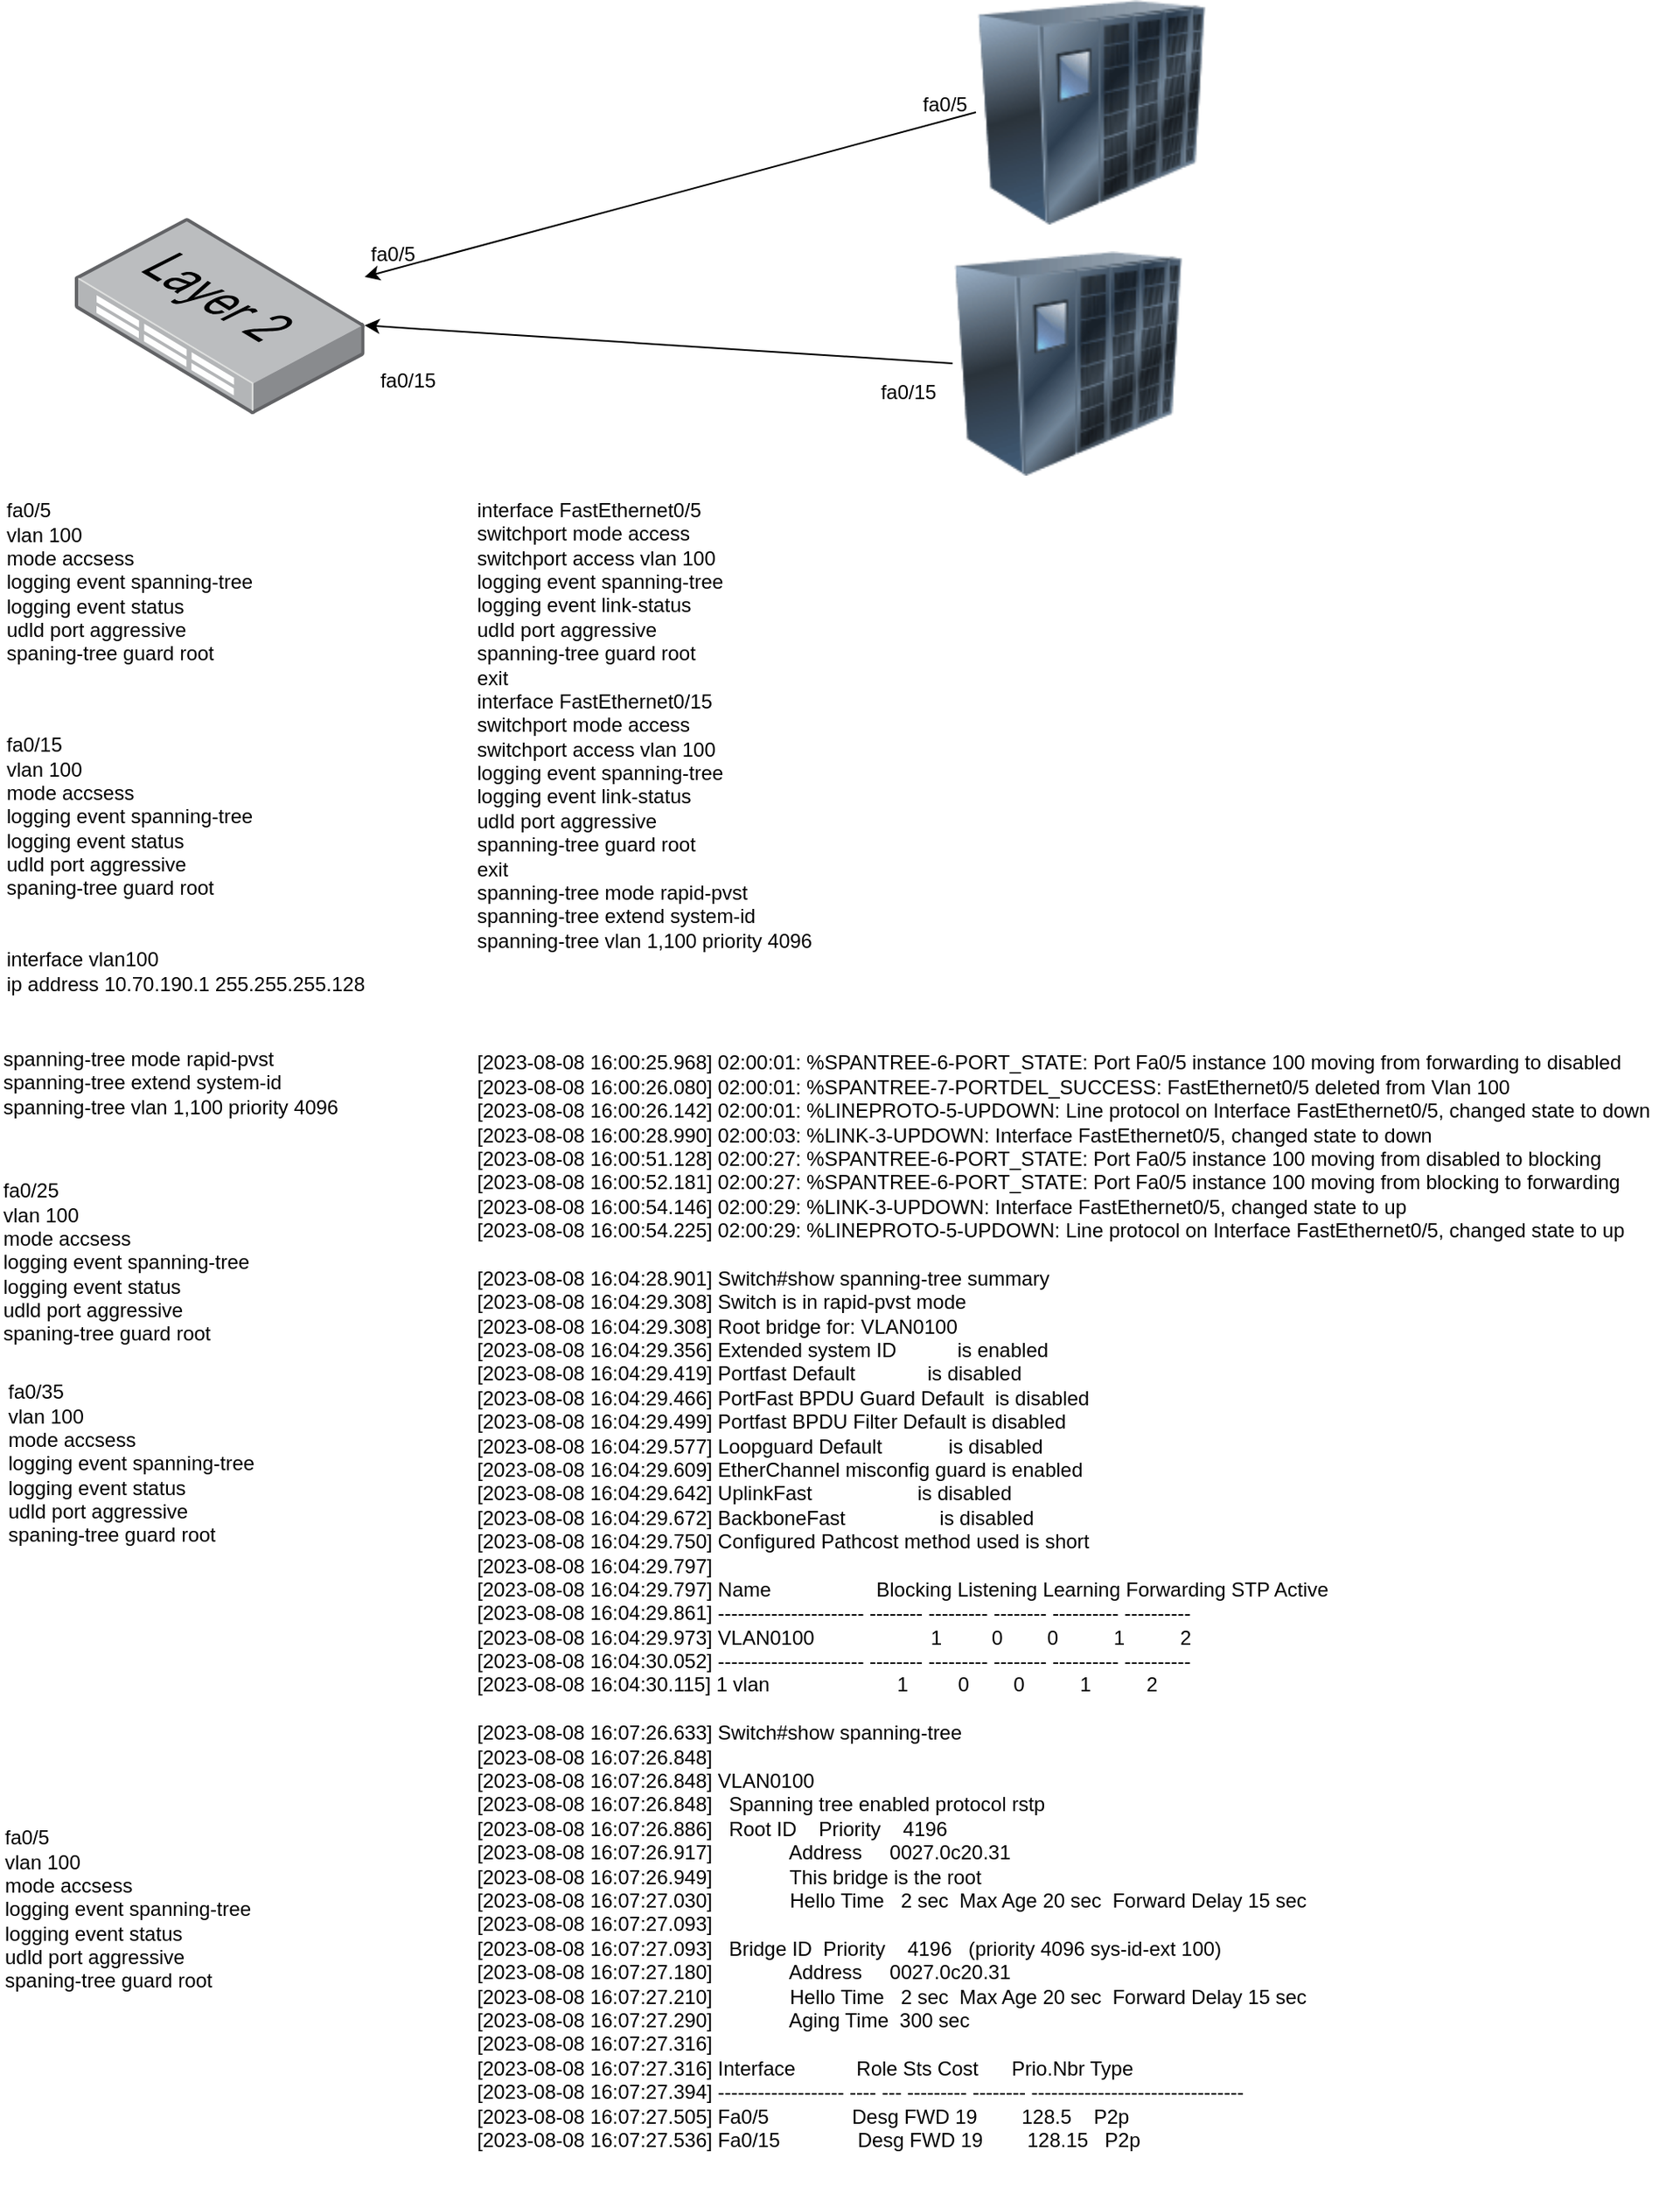 <mxfile version="21.6.6" type="github">
  <diagram name="ページ1" id="oNyxpO08OiyF5CEFqEO7">
    <mxGraphModel dx="2074" dy="1058" grid="0" gridSize="10" guides="1" tooltips="1" connect="1" arrows="1" fold="1" page="1" pageScale="1" pageWidth="827" pageHeight="1169" math="0" shadow="0">
      <root>
        <mxCell id="0" />
        <mxCell id="1" parent="0" />
        <mxCell id="rc_pYtMj7Cxb_ZD59GfT-1" value="" style="image;points=[];aspect=fixed;html=1;align=center;shadow=0;dashed=0;image=img/lib/allied_telesis/switch/Switch_48_port_L2.svg;" parent="1" vertex="1">
          <mxGeometry x="101" y="148" width="174.32" height="118" as="geometry" />
        </mxCell>
        <mxCell id="rc_pYtMj7Cxb_ZD59GfT-4" value="fa0/5" style="text;html=1;align=center;verticalAlign=middle;resizable=0;points=[];autosize=1;strokeColor=none;fillColor=none;" parent="1" vertex="1">
          <mxGeometry x="269" y="157" width="45" height="26" as="geometry" />
        </mxCell>
        <mxCell id="rc_pYtMj7Cxb_ZD59GfT-5" value="fa0/5" style="text;html=1;align=center;verticalAlign=middle;resizable=0;points=[];autosize=1;strokeColor=none;fillColor=none;" parent="1" vertex="1">
          <mxGeometry x="601" y="67" width="45" height="26" as="geometry" />
        </mxCell>
        <mxCell id="rc_pYtMj7Cxb_ZD59GfT-6" value="fa0/15" style="text;html=1;align=center;verticalAlign=middle;resizable=0;points=[];autosize=1;strokeColor=none;fillColor=none;" parent="1" vertex="1">
          <mxGeometry x="576" y="240" width="51" height="26" as="geometry" />
        </mxCell>
        <mxCell id="rc_pYtMj7Cxb_ZD59GfT-7" value="fa0/15" style="text;html=1;align=center;verticalAlign=middle;resizable=0;points=[];autosize=1;strokeColor=none;fillColor=none;" parent="1" vertex="1">
          <mxGeometry x="275.32" y="233" width="51" height="26" as="geometry" />
        </mxCell>
        <mxCell id="AWA5ZTeRcKUN1QfWkaL_-2" style="rounded=0;orthogonalLoop=1;jettySize=auto;html=1;exitX=0;exitY=0.5;exitDx=0;exitDy=0;" parent="1" source="rc_pYtMj7Cxb_ZD59GfT-8" target="rc_pYtMj7Cxb_ZD59GfT-1" edge="1">
          <mxGeometry relative="1" as="geometry" />
        </mxCell>
        <mxCell id="rc_pYtMj7Cxb_ZD59GfT-8" value="" style="image;html=1;image=img/lib/clip_art/networking/UPS_128x128.png" parent="1" vertex="1">
          <mxGeometry x="643" y="17" width="139" height="135" as="geometry" />
        </mxCell>
        <mxCell id="rc_pYtMj7Cxb_ZD59GfT-9" value="fa0/5&lt;br&gt;vlan 100&lt;br&gt;mode accsess&lt;br&gt;logging event spanning-tree&lt;br&gt;logging event status&lt;br&gt;udld port aggressive&lt;br&gt;spaning-tree guard root&lt;br&gt;" style="text;html=1;align=left;verticalAlign=middle;resizable=0;points=[];autosize=1;strokeColor=none;fillColor=none;" parent="1" vertex="1">
          <mxGeometry x="58" y="310" width="166" height="113" as="geometry" />
        </mxCell>
        <mxCell id="rc_pYtMj7Cxb_ZD59GfT-10" value="fa0/15&lt;br&gt;vlan 100&lt;br&gt;mode accsess&lt;br&gt;logging event spanning-tree&lt;br&gt;logging event status&lt;br&gt;udld port aggressive&lt;br&gt;spaning-tree guard root" style="text;html=1;align=left;verticalAlign=middle;resizable=0;points=[];autosize=1;strokeColor=none;fillColor=none;" parent="1" vertex="1">
          <mxGeometry x="58" y="451" width="166" height="113" as="geometry" />
        </mxCell>
        <mxCell id="rc_pYtMj7Cxb_ZD59GfT-12" value="interface vlan100&lt;br&gt;ip address 10.70.190.1 255.255.255.128" style="text;html=1;align=left;verticalAlign=middle;resizable=0;points=[];autosize=1;strokeColor=none;fillColor=none;" parent="1" vertex="1">
          <mxGeometry x="58" y="580" width="234" height="41" as="geometry" />
        </mxCell>
        <mxCell id="rc_pYtMj7Cxb_ZD59GfT-13" value="spanning-tree mode rapid-pvst&lt;br&gt;spanning-tree extend system-id&lt;br&gt;spanning-tree vlan 1,100 priority 4096" style="text;html=1;align=left;verticalAlign=middle;resizable=0;points=[];autosize=1;strokeColor=none;fillColor=none;" parent="1" vertex="1">
          <mxGeometry x="56.32" y="640" width="219" height="55" as="geometry" />
        </mxCell>
        <mxCell id="rc_pYtMj7Cxb_ZD59GfT-14" value="fa0/25&lt;br&gt;vlan 100&lt;br&gt;mode accsess&lt;br&gt;logging event spanning-tree&lt;br&gt;logging event status&lt;br&gt;udld port aggressive&lt;br&gt;spaning-tree guard root" style="text;html=1;align=left;verticalAlign=middle;resizable=0;points=[];autosize=1;strokeColor=none;fillColor=none;" parent="1" vertex="1">
          <mxGeometry x="56.32" y="719" width="166" height="113" as="geometry" />
        </mxCell>
        <mxCell id="rc_pYtMj7Cxb_ZD59GfT-15" value="fa0/5&lt;br&gt;vlan 100&lt;br&gt;mode accsess&lt;br&gt;logging event spanning-tree&lt;br&gt;logging event status&lt;br&gt;udld port aggressive&lt;br&gt;spaning-tree guard root&lt;br&gt;" style="text;html=1;align=left;verticalAlign=middle;resizable=0;points=[];autosize=1;strokeColor=none;fillColor=none;" parent="1" vertex="1">
          <mxGeometry x="57.16" y="1108" width="166" height="113" as="geometry" />
        </mxCell>
        <mxCell id="rc_pYtMj7Cxb_ZD59GfT-16" value="fa0/35&lt;br&gt;vlan 100&lt;br&gt;mode accsess&lt;br&gt;logging event spanning-tree&lt;br&gt;logging event status&lt;br&gt;udld port aggressive&lt;br&gt;spaning-tree guard root" style="text;html=1;align=left;verticalAlign=middle;resizable=0;points=[];autosize=1;strokeColor=none;fillColor=none;" parent="1" vertex="1">
          <mxGeometry x="58.84" y="840" width="166" height="113" as="geometry" />
        </mxCell>
        <mxCell id="rc_pYtMj7Cxb_ZD59GfT-19" value="&lt;div&gt;interface FastEthernet0/5&lt;/div&gt;&lt;div&gt;switchport mode access&lt;/div&gt;&lt;div&gt;switchport access vlan 100&lt;/div&gt;&lt;div&gt;logging event spanning-tree&lt;/div&gt;&lt;div&gt;logging event link-status&lt;/div&gt;&lt;div&gt;udld port aggressive&lt;/div&gt;&lt;div&gt;spanning-tree guard root&lt;/div&gt;&lt;div&gt;exit&lt;/div&gt;&lt;div&gt;interface FastEthernet0/15&lt;/div&gt;&lt;div&gt;switchport mode access&lt;/div&gt;&lt;div&gt;switchport access vlan 100&lt;/div&gt;&lt;div&gt;logging event spanning-tree&lt;/div&gt;&lt;div&gt;logging event link-status&lt;/div&gt;&lt;div&gt;udld port aggressive&lt;/div&gt;&lt;div&gt;spanning-tree guard root&lt;/div&gt;&lt;div&gt;exit&lt;/div&gt;&lt;div&gt;spanning-tree mode rapid-pvst&lt;/div&gt;&lt;div&gt;spanning-tree extend system-id&lt;/div&gt;&lt;div&gt;spanning-tree vlan 1,100 priority 4096&lt;/div&gt;" style="text;html=1;align=left;verticalAlign=middle;resizable=0;points=[];autosize=1;strokeColor=none;fillColor=none;" parent="1" vertex="1">
          <mxGeometry x="341" y="310" width="219" height="285" as="geometry" />
        </mxCell>
        <mxCell id="AWA5ZTeRcKUN1QfWkaL_-3" style="rounded=0;orthogonalLoop=1;jettySize=auto;html=1;exitX=0;exitY=0.5;exitDx=0;exitDy=0;" parent="1" source="AWA5ZTeRcKUN1QfWkaL_-1" target="rc_pYtMj7Cxb_ZD59GfT-1" edge="1">
          <mxGeometry relative="1" as="geometry" />
        </mxCell>
        <mxCell id="AWA5ZTeRcKUN1QfWkaL_-1" value="" style="image;html=1;image=img/lib/clip_art/networking/UPS_128x128.png" parent="1" vertex="1">
          <mxGeometry x="629" y="168" width="139" height="135" as="geometry" />
        </mxCell>
        <mxCell id="nC0fyLkb2TrGNXtTHal--1" value="&lt;div&gt;[2023-08-08 16:00:25.968] 02:00:01: %SPANTREE-6-PORT_STATE: Port Fa0/5 instance 100 moving from forwarding to disabled&lt;/div&gt;&lt;div&gt;[2023-08-08 16:00:26.080] 02:00:01: %SPANTREE-7-PORTDEL_SUCCESS: FastEthernet0/5 deleted from Vlan 100&lt;/div&gt;&lt;div&gt;[2023-08-08 16:00:26.142] 02:00:01: %LINEPROTO-5-UPDOWN: Line protocol on Interface FastEthernet0/5, changed state to down&lt;/div&gt;&lt;div&gt;[2023-08-08 16:00:28.990] 02:00:03: %LINK-3-UPDOWN: Interface FastEthernet0/5, changed state to down&lt;/div&gt;&lt;div&gt;[2023-08-08 16:00:51.128] 02:00:27: %SPANTREE-6-PORT_STATE: Port Fa0/5 instance 100 moving from disabled to blocking&lt;/div&gt;&lt;div&gt;[2023-08-08 16:00:52.181] 02:00:27: %SPANTREE-6-PORT_STATE: Port Fa0/5 instance 100 moving from blocking to forwarding&lt;/div&gt;&lt;div&gt;[2023-08-08 16:00:54.146] 02:00:29: %LINK-3-UPDOWN: Interface FastEthernet0/5, changed state to up&lt;/div&gt;&lt;div&gt;[2023-08-08 16:00:54.225] 02:00:29: %LINEPROTO-5-UPDOWN: Line protocol on Interface FastEthernet0/5, changed state to up&lt;/div&gt;&lt;div&gt;&lt;br&gt;&lt;/div&gt;&lt;div&gt;[2023-08-08 16:04:28.901] Switch#show spanning-tree summary&amp;nbsp;&lt;/div&gt;&lt;div&gt;[2023-08-08 16:04:29.308] Switch is in rapid-pvst mode&lt;/div&gt;&lt;div&gt;[2023-08-08 16:04:29.308] Root bridge for: VLAN0100&lt;/div&gt;&lt;div&gt;[2023-08-08 16:04:29.356] Extended system ID&amp;nbsp; &amp;nbsp; &amp;nbsp; &amp;nbsp; &amp;nbsp; &amp;nbsp;is enabled&lt;/div&gt;&lt;div&gt;[2023-08-08 16:04:29.419] Portfast Default&amp;nbsp; &amp;nbsp; &amp;nbsp; &amp;nbsp; &amp;nbsp; &amp;nbsp; &amp;nbsp;is disabled&lt;/div&gt;&lt;div&gt;[2023-08-08 16:04:29.466] PortFast BPDU Guard Default&amp;nbsp; is disabled&lt;/div&gt;&lt;div&gt;[2023-08-08 16:04:29.499] Portfast BPDU Filter Default is disabled&lt;/div&gt;&lt;div&gt;[2023-08-08 16:04:29.577] Loopguard Default&amp;nbsp; &amp;nbsp; &amp;nbsp; &amp;nbsp; &amp;nbsp; &amp;nbsp; is disabled&lt;/div&gt;&lt;div&gt;[2023-08-08 16:04:29.609] EtherChannel misconfig guard is enabled&lt;/div&gt;&lt;div&gt;[2023-08-08 16:04:29.642] UplinkFast&amp;nbsp; &amp;nbsp; &amp;nbsp; &amp;nbsp; &amp;nbsp; &amp;nbsp; &amp;nbsp; &amp;nbsp; &amp;nbsp; &amp;nbsp;is disabled&lt;/div&gt;&lt;div&gt;[2023-08-08 16:04:29.672] BackboneFast&amp;nbsp; &amp;nbsp; &amp;nbsp; &amp;nbsp; &amp;nbsp; &amp;nbsp; &amp;nbsp; &amp;nbsp; &amp;nbsp;is disabled&lt;/div&gt;&lt;div&gt;[2023-08-08 16:04:29.750] Configured Pathcost method used is short&lt;/div&gt;&lt;div&gt;[2023-08-08 16:04:29.797]&amp;nbsp;&lt;/div&gt;&lt;div&gt;[2023-08-08 16:04:29.797] Name&amp;nbsp; &amp;nbsp; &amp;nbsp; &amp;nbsp; &amp;nbsp; &amp;nbsp; &amp;nbsp; &amp;nbsp; &amp;nbsp; &amp;nbsp;Blocking Listening Learning Forwarding STP Active&lt;/div&gt;&lt;div&gt;[2023-08-08 16:04:29.861] ---------------------- -------- --------- -------- ---------- ----------&lt;/div&gt;&lt;div&gt;[2023-08-08 16:04:29.973] VLAN0100&amp;nbsp; &amp;nbsp; &amp;nbsp; &amp;nbsp; &amp;nbsp; &amp;nbsp; &amp;nbsp; &amp;nbsp; &amp;nbsp; &amp;nbsp; &amp;nbsp;1&amp;nbsp; &amp;nbsp; &amp;nbsp; &amp;nbsp; &amp;nbsp;0&amp;nbsp; &amp;nbsp; &amp;nbsp; &amp;nbsp; 0&amp;nbsp; &amp;nbsp; &amp;nbsp; &amp;nbsp; &amp;nbsp; 1&amp;nbsp; &amp;nbsp; &amp;nbsp; &amp;nbsp; &amp;nbsp; 2&lt;/div&gt;&lt;div&gt;[2023-08-08 16:04:30.052] ---------------------- -------- --------- -------- ---------- ----------&lt;/div&gt;&lt;div&gt;[2023-08-08 16:04:30.115] 1 vlan&amp;nbsp; &amp;nbsp; &amp;nbsp; &amp;nbsp; &amp;nbsp; &amp;nbsp; &amp;nbsp; &amp;nbsp; &amp;nbsp; &amp;nbsp; &amp;nbsp; &amp;nbsp;1&amp;nbsp; &amp;nbsp; &amp;nbsp; &amp;nbsp; &amp;nbsp;0&amp;nbsp; &amp;nbsp; &amp;nbsp; &amp;nbsp; 0&amp;nbsp; &amp;nbsp; &amp;nbsp; &amp;nbsp; &amp;nbsp; 1&amp;nbsp; &amp;nbsp; &amp;nbsp; &amp;nbsp; &amp;nbsp; 2&lt;/div&gt;&lt;div&gt;&lt;br&gt;&lt;/div&gt;&lt;div&gt;[2023-08-08 16:07:26.633] Switch#show spanning-tree&amp;nbsp;&lt;/div&gt;&lt;div&gt;[2023-08-08 16:07:26.848]&amp;nbsp;&lt;/div&gt;&lt;div&gt;[2023-08-08 16:07:26.848] VLAN0100&lt;/div&gt;&lt;div&gt;[2023-08-08 16:07:26.848]&amp;nbsp; &amp;nbsp;Spanning tree enabled protocol rstp&lt;/div&gt;&lt;div&gt;[2023-08-08 16:07:26.886]&amp;nbsp; &amp;nbsp;Root ID&amp;nbsp; &amp;nbsp; Priority&amp;nbsp; &amp;nbsp; 4196&lt;/div&gt;&lt;div&gt;[2023-08-08 16:07:26.917]&amp;nbsp; &amp;nbsp; &amp;nbsp; &amp;nbsp; &amp;nbsp; &amp;nbsp; &amp;nbsp; Address&amp;nbsp; &amp;nbsp; &amp;nbsp;0027.0c20.31&lt;/div&gt;&lt;div&gt;[2023-08-08 16:07:26.949]&amp;nbsp; &amp;nbsp; &amp;nbsp; &amp;nbsp; &amp;nbsp; &amp;nbsp; &amp;nbsp; This bridge is the root&lt;/div&gt;&lt;div&gt;[2023-08-08 16:07:27.030]&amp;nbsp; &amp;nbsp; &amp;nbsp; &amp;nbsp; &amp;nbsp; &amp;nbsp; &amp;nbsp; Hello Time&amp;nbsp; &amp;nbsp;2 sec&amp;nbsp; Max Age 20 sec&amp;nbsp; Forward Delay 15 sec&lt;/div&gt;&lt;div&gt;[2023-08-08 16:07:27.093]&amp;nbsp;&lt;/div&gt;&lt;div&gt;[2023-08-08 16:07:27.093]&amp;nbsp; &amp;nbsp;Bridge ID&amp;nbsp; Priority&amp;nbsp; &amp;nbsp; 4196&amp;nbsp; &amp;nbsp;(priority 4096 sys-id-ext 100)&lt;/div&gt;&lt;div&gt;[2023-08-08 16:07:27.180]&amp;nbsp; &amp;nbsp; &amp;nbsp; &amp;nbsp; &amp;nbsp; &amp;nbsp; &amp;nbsp; Address&amp;nbsp; &amp;nbsp; &amp;nbsp;0027.0c20.31&lt;/div&gt;&lt;div&gt;[2023-08-08 16:07:27.210]&amp;nbsp; &amp;nbsp; &amp;nbsp; &amp;nbsp; &amp;nbsp; &amp;nbsp; &amp;nbsp; Hello Time&amp;nbsp; &amp;nbsp;2 sec&amp;nbsp; Max Age 20 sec&amp;nbsp; Forward Delay 15 sec&lt;/div&gt;&lt;div&gt;[2023-08-08 16:07:27.290]&amp;nbsp; &amp;nbsp; &amp;nbsp; &amp;nbsp; &amp;nbsp; &amp;nbsp; &amp;nbsp; Aging Time&amp;nbsp; 300 sec&lt;/div&gt;&lt;div&gt;[2023-08-08 16:07:27.316]&amp;nbsp;&lt;/div&gt;&lt;div&gt;[2023-08-08 16:07:27.316] Interface&amp;nbsp; &amp;nbsp; &amp;nbsp; &amp;nbsp; &amp;nbsp; &amp;nbsp;Role Sts Cost&amp;nbsp; &amp;nbsp; &amp;nbsp; Prio.Nbr Type&lt;/div&gt;&lt;div&gt;[2023-08-08 16:07:27.394] ------------------- ---- --- --------- -------- --------------------------------&lt;/div&gt;&lt;div&gt;[2023-08-08 16:07:27.505] Fa0/5&amp;nbsp; &amp;nbsp; &amp;nbsp; &amp;nbsp; &amp;nbsp; &amp;nbsp; &amp;nbsp; &amp;nbsp;Desg FWD 19&amp;nbsp; &amp;nbsp; &amp;nbsp; &amp;nbsp; 128.5&amp;nbsp; &amp;nbsp; P2p&amp;nbsp;&lt;/div&gt;&lt;div&gt;[2023-08-08 16:07:27.536] Fa0/15&amp;nbsp; &amp;nbsp; &amp;nbsp; &amp;nbsp; &amp;nbsp; &amp;nbsp; &amp;nbsp; Desg FWD 19&amp;nbsp; &amp;nbsp; &amp;nbsp; &amp;nbsp; 128.15&amp;nbsp; &amp;nbsp;P2p&amp;nbsp;&lt;/div&gt;&lt;div&gt;&lt;br&gt;&lt;/div&gt;" style="text;html=1;align=left;verticalAlign=middle;resizable=0;points=[];autosize=1;strokeColor=none;fillColor=none;" vertex="1" parent="1">
          <mxGeometry x="341" y="642" width="724" height="689" as="geometry" />
        </mxCell>
      </root>
    </mxGraphModel>
  </diagram>
</mxfile>
